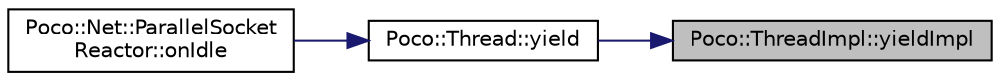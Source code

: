 digraph "Poco::ThreadImpl::yieldImpl"
{
 // LATEX_PDF_SIZE
  edge [fontname="Helvetica",fontsize="10",labelfontname="Helvetica",labelfontsize="10"];
  node [fontname="Helvetica",fontsize="10",shape=record];
  rankdir="RL";
  Node1 [label="Poco::ThreadImpl::yieldImpl",height=0.2,width=0.4,color="black", fillcolor="grey75", style="filled", fontcolor="black",tooltip=" "];
  Node1 -> Node2 [dir="back",color="midnightblue",fontsize="10",style="solid"];
  Node2 [label="Poco::Thread::yield",height=0.2,width=0.4,color="black", fillcolor="white", style="filled",URL="$classPoco_1_1Thread.html#a90836eeaccd6cea46d0e75409ffbe5e1",tooltip=" "];
  Node2 -> Node3 [dir="back",color="midnightblue",fontsize="10",style="solid"];
  Node3 [label="Poco::Net::ParallelSocket\lReactor::onIdle",height=0.2,width=0.4,color="black", fillcolor="white", style="filled",URL="$classPoco_1_1Net_1_1ParallelSocketReactor.html#a46305dceeca23d0cbfa81926df087552",tooltip=" "];
}
